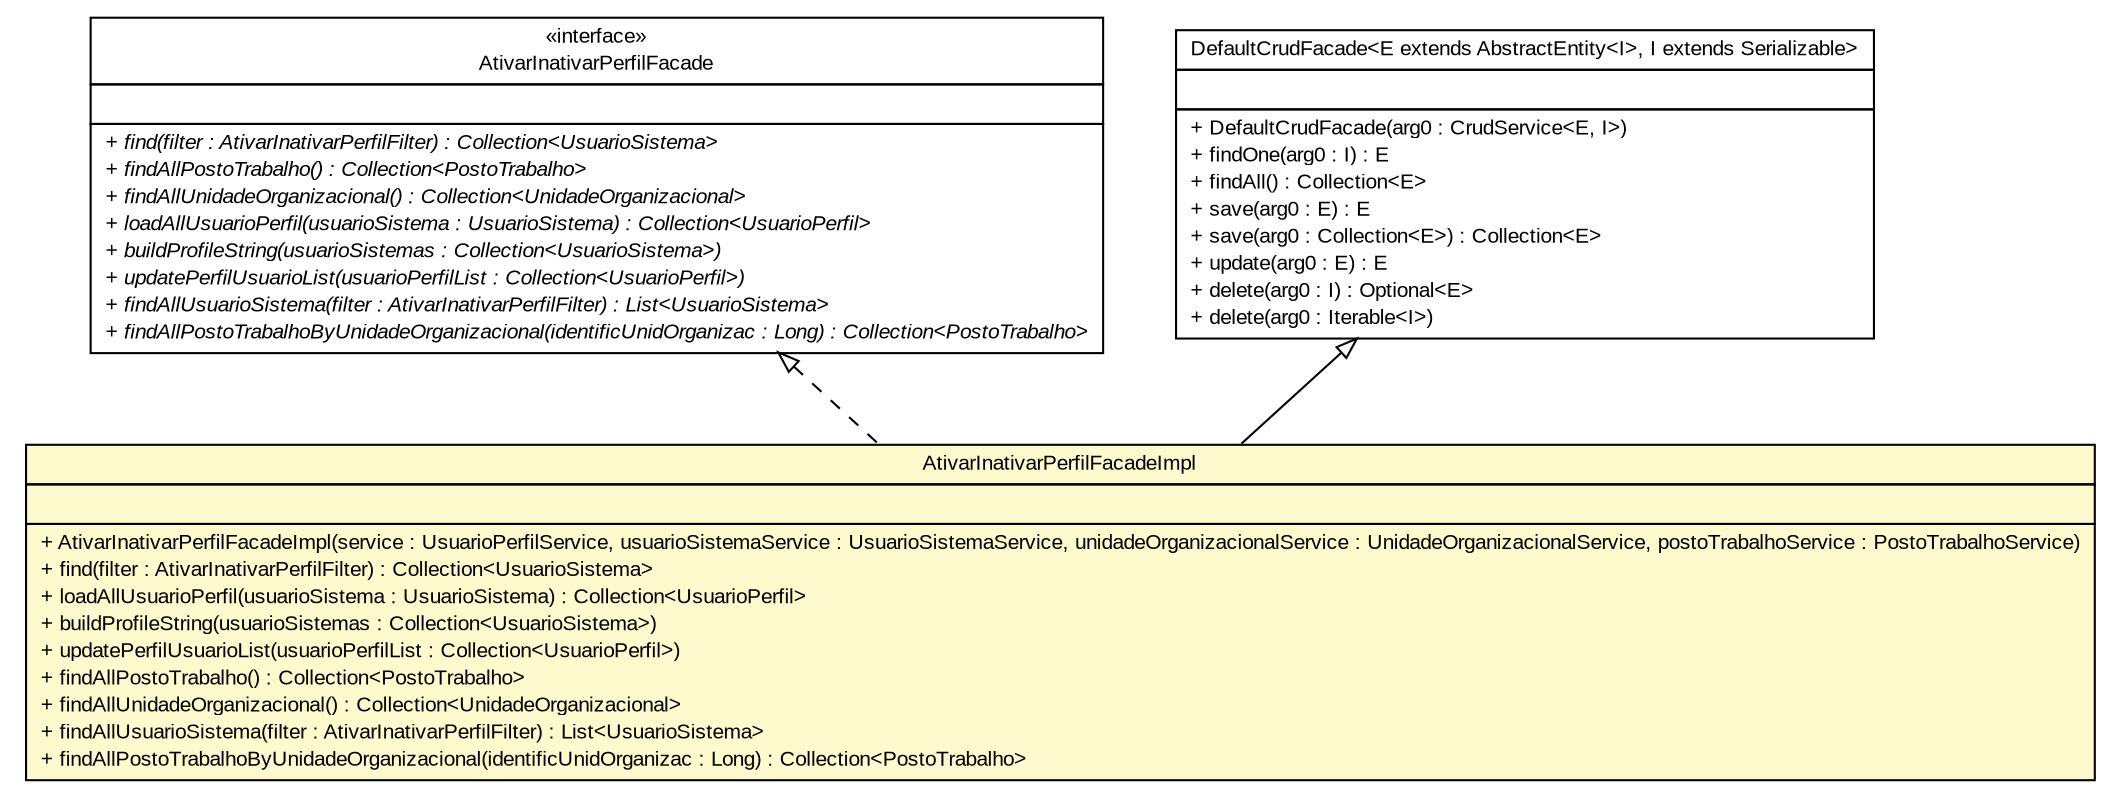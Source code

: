 #!/usr/local/bin/dot
#
# Class diagram 
# Generated by UMLGraph version R5_6 (http://www.umlgraph.org/)
#

digraph G {
	edge [fontname="arial",fontsize=10,labelfontname="arial",labelfontsize=10];
	node [fontname="arial",fontsize=10,shape=plaintext];
	nodesep=0.25;
	ranksep=0.5;
	// br.gov.to.sefaz.seg.business.gestao.facade.AtivarInativarPerfilFacade
	c7343 [label=<<table title="br.gov.to.sefaz.seg.business.gestao.facade.AtivarInativarPerfilFacade" border="0" cellborder="1" cellspacing="0" cellpadding="2" port="p" href="../AtivarInativarPerfilFacade.html">
		<tr><td><table border="0" cellspacing="0" cellpadding="1">
<tr><td align="center" balign="center"> &#171;interface&#187; </td></tr>
<tr><td align="center" balign="center"> AtivarInativarPerfilFacade </td></tr>
		</table></td></tr>
		<tr><td><table border="0" cellspacing="0" cellpadding="1">
<tr><td align="left" balign="left">  </td></tr>
		</table></td></tr>
		<tr><td><table border="0" cellspacing="0" cellpadding="1">
<tr><td align="left" balign="left"><font face="arial italic" point-size="10.0"> + find(filter : AtivarInativarPerfilFilter) : Collection&lt;UsuarioSistema&gt; </font></td></tr>
<tr><td align="left" balign="left"><font face="arial italic" point-size="10.0"> + findAllPostoTrabalho() : Collection&lt;PostoTrabalho&gt; </font></td></tr>
<tr><td align="left" balign="left"><font face="arial italic" point-size="10.0"> + findAllUnidadeOrganizacional() : Collection&lt;UnidadeOrganizacional&gt; </font></td></tr>
<tr><td align="left" balign="left"><font face="arial italic" point-size="10.0"> + loadAllUsuarioPerfil(usuarioSistema : UsuarioSistema) : Collection&lt;UsuarioPerfil&gt; </font></td></tr>
<tr><td align="left" balign="left"><font face="arial italic" point-size="10.0"> + buildProfileString(usuarioSistemas : Collection&lt;UsuarioSistema&gt;) </font></td></tr>
<tr><td align="left" balign="left"><font face="arial italic" point-size="10.0"> + updatePerfilUsuarioList(usuarioPerfilList : Collection&lt;UsuarioPerfil&gt;) </font></td></tr>
<tr><td align="left" balign="left"><font face="arial italic" point-size="10.0"> + findAllUsuarioSistema(filter : AtivarInativarPerfilFilter) : List&lt;UsuarioSistema&gt; </font></td></tr>
<tr><td align="left" balign="left"><font face="arial italic" point-size="10.0"> + findAllPostoTrabalhoByUnidadeOrganizacional(identificUnidOrganizac : Long) : Collection&lt;PostoTrabalho&gt; </font></td></tr>
		</table></td></tr>
		</table>>, URL="../AtivarInativarPerfilFacade.html", fontname="arial", fontcolor="black", fontsize=10.0];
	// br.gov.to.sefaz.seg.business.gestao.facade.impl.AtivarInativarPerfilFacadeImpl
	c7357 [label=<<table title="br.gov.to.sefaz.seg.business.gestao.facade.impl.AtivarInativarPerfilFacadeImpl" border="0" cellborder="1" cellspacing="0" cellpadding="2" port="p" bgcolor="lemonChiffon" href="./AtivarInativarPerfilFacadeImpl.html">
		<tr><td><table border="0" cellspacing="0" cellpadding="1">
<tr><td align="center" balign="center"> AtivarInativarPerfilFacadeImpl </td></tr>
		</table></td></tr>
		<tr><td><table border="0" cellspacing="0" cellpadding="1">
<tr><td align="left" balign="left">  </td></tr>
		</table></td></tr>
		<tr><td><table border="0" cellspacing="0" cellpadding="1">
<tr><td align="left" balign="left"> + AtivarInativarPerfilFacadeImpl(service : UsuarioPerfilService, usuarioSistemaService : UsuarioSistemaService, unidadeOrganizacionalService : UnidadeOrganizacionalService, postoTrabalhoService : PostoTrabalhoService) </td></tr>
<tr><td align="left" balign="left"> + find(filter : AtivarInativarPerfilFilter) : Collection&lt;UsuarioSistema&gt; </td></tr>
<tr><td align="left" balign="left"> + loadAllUsuarioPerfil(usuarioSistema : UsuarioSistema) : Collection&lt;UsuarioPerfil&gt; </td></tr>
<tr><td align="left" balign="left"> + buildProfileString(usuarioSistemas : Collection&lt;UsuarioSistema&gt;) </td></tr>
<tr><td align="left" balign="left"> + updatePerfilUsuarioList(usuarioPerfilList : Collection&lt;UsuarioPerfil&gt;) </td></tr>
<tr><td align="left" balign="left"> + findAllPostoTrabalho() : Collection&lt;PostoTrabalho&gt; </td></tr>
<tr><td align="left" balign="left"> + findAllUnidadeOrganizacional() : Collection&lt;UnidadeOrganizacional&gt; </td></tr>
<tr><td align="left" balign="left"> + findAllUsuarioSistema(filter : AtivarInativarPerfilFilter) : List&lt;UsuarioSistema&gt; </td></tr>
<tr><td align="left" balign="left"> + findAllPostoTrabalhoByUnidadeOrganizacional(identificUnidOrganizac : Long) : Collection&lt;PostoTrabalho&gt; </td></tr>
		</table></td></tr>
		</table>>, URL="./AtivarInativarPerfilFacadeImpl.html", fontname="arial", fontcolor="black", fontsize=10.0];
	//br.gov.to.sefaz.seg.business.gestao.facade.impl.AtivarInativarPerfilFacadeImpl extends br.gov.to.sefaz.business.facade.impl.DefaultCrudFacade<br.gov.to.sefaz.seg.persistence.entity.UsuarioPerfil, java.lang.Long>
	c7510:p -> c7357:p [dir=back,arrowtail=empty];
	//br.gov.to.sefaz.seg.business.gestao.facade.impl.AtivarInativarPerfilFacadeImpl implements br.gov.to.sefaz.seg.business.gestao.facade.AtivarInativarPerfilFacade
	c7343:p -> c7357:p [dir=back,arrowtail=empty,style=dashed];
	// br.gov.to.sefaz.business.facade.impl.DefaultCrudFacade<E extends br.gov.to.sefaz.persistence.entity.AbstractEntity<I>, I extends java.io.Serializable>
	c7510 [label=<<table title="br.gov.to.sefaz.business.facade.impl.DefaultCrudFacade" border="0" cellborder="1" cellspacing="0" cellpadding="2" port="p" href="http://java.sun.com/j2se/1.4.2/docs/api/br/gov/to/sefaz/business/facade/impl/DefaultCrudFacade.html">
		<tr><td><table border="0" cellspacing="0" cellpadding="1">
<tr><td align="center" balign="center"> DefaultCrudFacade&lt;E extends AbstractEntity&lt;I&gt;, I extends Serializable&gt; </td></tr>
		</table></td></tr>
		<tr><td><table border="0" cellspacing="0" cellpadding="1">
<tr><td align="left" balign="left">  </td></tr>
		</table></td></tr>
		<tr><td><table border="0" cellspacing="0" cellpadding="1">
<tr><td align="left" balign="left"> + DefaultCrudFacade(arg0 : CrudService&lt;E, I&gt;) </td></tr>
<tr><td align="left" balign="left"> + findOne(arg0 : I) : E </td></tr>
<tr><td align="left" balign="left"> + findAll() : Collection&lt;E&gt; </td></tr>
<tr><td align="left" balign="left"> + save(arg0 : E) : E </td></tr>
<tr><td align="left" balign="left"> + save(arg0 : Collection&lt;E&gt;) : Collection&lt;E&gt; </td></tr>
<tr><td align="left" balign="left"> + update(arg0 : E) : E </td></tr>
<tr><td align="left" balign="left"> + delete(arg0 : I) : Optional&lt;E&gt; </td></tr>
<tr><td align="left" balign="left"> + delete(arg0 : Iterable&lt;I&gt;) </td></tr>
		</table></td></tr>
		</table>>, URL="http://java.sun.com/j2se/1.4.2/docs/api/br/gov/to/sefaz/business/facade/impl/DefaultCrudFacade.html", fontname="arial", fontcolor="black", fontsize=10.0];
}

